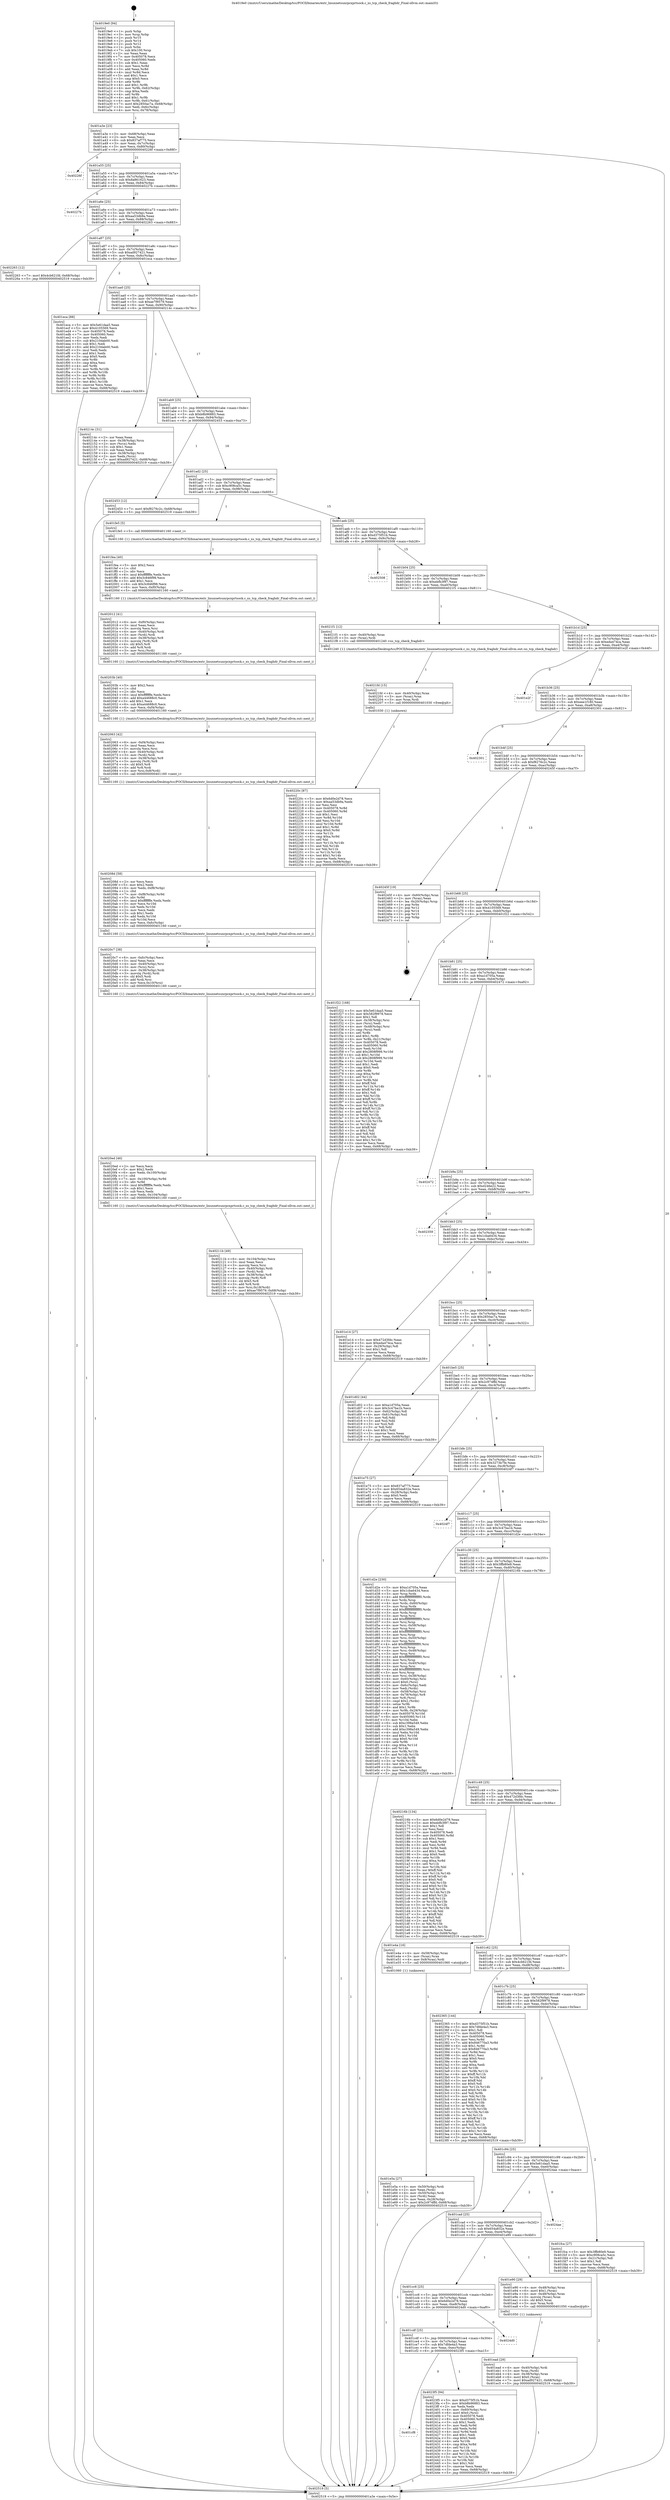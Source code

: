 digraph "0x4019e0" {
  label = "0x4019e0 (/mnt/c/Users/mathe/Desktop/tcc/POCII/binaries/extr_linuxnetsunrpcxprtsock.c_xs_tcp_check_fraghdr_Final-ollvm.out::main(0))"
  labelloc = "t"
  node[shape=record]

  Entry [label="",width=0.3,height=0.3,shape=circle,fillcolor=black,style=filled]
  "0x401a3e" [label="{
     0x401a3e [23]\l
     | [instrs]\l
     &nbsp;&nbsp;0x401a3e \<+3\>: mov -0x68(%rbp),%eax\l
     &nbsp;&nbsp;0x401a41 \<+2\>: mov %eax,%ecx\l
     &nbsp;&nbsp;0x401a43 \<+6\>: sub $0x837af775,%ecx\l
     &nbsp;&nbsp;0x401a49 \<+3\>: mov %eax,-0x7c(%rbp)\l
     &nbsp;&nbsp;0x401a4c \<+3\>: mov %ecx,-0x80(%rbp)\l
     &nbsp;&nbsp;0x401a4f \<+6\>: je 000000000040226f \<main+0x88f\>\l
  }"]
  "0x40226f" [label="{
     0x40226f\l
  }", style=dashed]
  "0x401a55" [label="{
     0x401a55 [25]\l
     | [instrs]\l
     &nbsp;&nbsp;0x401a55 \<+5\>: jmp 0000000000401a5a \<main+0x7a\>\l
     &nbsp;&nbsp;0x401a5a \<+3\>: mov -0x7c(%rbp),%eax\l
     &nbsp;&nbsp;0x401a5d \<+5\>: sub $0x8a861623,%eax\l
     &nbsp;&nbsp;0x401a62 \<+6\>: mov %eax,-0x84(%rbp)\l
     &nbsp;&nbsp;0x401a68 \<+6\>: je 000000000040227b \<main+0x89b\>\l
  }"]
  Exit [label="",width=0.3,height=0.3,shape=circle,fillcolor=black,style=filled,peripheries=2]
  "0x40227b" [label="{
     0x40227b\l
  }", style=dashed]
  "0x401a6e" [label="{
     0x401a6e [25]\l
     | [instrs]\l
     &nbsp;&nbsp;0x401a6e \<+5\>: jmp 0000000000401a73 \<main+0x93\>\l
     &nbsp;&nbsp;0x401a73 \<+3\>: mov -0x7c(%rbp),%eax\l
     &nbsp;&nbsp;0x401a76 \<+5\>: sub $0xaa53db9a,%eax\l
     &nbsp;&nbsp;0x401a7b \<+6\>: mov %eax,-0x88(%rbp)\l
     &nbsp;&nbsp;0x401a81 \<+6\>: je 0000000000402263 \<main+0x883\>\l
  }"]
  "0x401cf8" [label="{
     0x401cf8\l
  }", style=dashed]
  "0x402263" [label="{
     0x402263 [12]\l
     | [instrs]\l
     &nbsp;&nbsp;0x402263 \<+7\>: movl $0x4cb621fd,-0x68(%rbp)\l
     &nbsp;&nbsp;0x40226a \<+5\>: jmp 0000000000402519 \<main+0xb39\>\l
  }"]
  "0x401a87" [label="{
     0x401a87 [25]\l
     | [instrs]\l
     &nbsp;&nbsp;0x401a87 \<+5\>: jmp 0000000000401a8c \<main+0xac\>\l
     &nbsp;&nbsp;0x401a8c \<+3\>: mov -0x7c(%rbp),%eax\l
     &nbsp;&nbsp;0x401a8f \<+5\>: sub $0xad927421,%eax\l
     &nbsp;&nbsp;0x401a94 \<+6\>: mov %eax,-0x8c(%rbp)\l
     &nbsp;&nbsp;0x401a9a \<+6\>: je 0000000000401eca \<main+0x4ea\>\l
  }"]
  "0x4023f5" [label="{
     0x4023f5 [94]\l
     | [instrs]\l
     &nbsp;&nbsp;0x4023f5 \<+5\>: mov $0xd375f51b,%eax\l
     &nbsp;&nbsp;0x4023fa \<+5\>: mov $0xb8b96883,%ecx\l
     &nbsp;&nbsp;0x4023ff \<+2\>: xor %edx,%edx\l
     &nbsp;&nbsp;0x402401 \<+4\>: mov -0x60(%rbp),%rsi\l
     &nbsp;&nbsp;0x402405 \<+6\>: movl $0x0,(%rsi)\l
     &nbsp;&nbsp;0x40240b \<+7\>: mov 0x405078,%edi\l
     &nbsp;&nbsp;0x402412 \<+8\>: mov 0x405060,%r8d\l
     &nbsp;&nbsp;0x40241a \<+3\>: sub $0x1,%edx\l
     &nbsp;&nbsp;0x40241d \<+3\>: mov %edi,%r9d\l
     &nbsp;&nbsp;0x402420 \<+3\>: add %edx,%r9d\l
     &nbsp;&nbsp;0x402423 \<+4\>: imul %r9d,%edi\l
     &nbsp;&nbsp;0x402427 \<+3\>: and $0x1,%edi\l
     &nbsp;&nbsp;0x40242a \<+3\>: cmp $0x0,%edi\l
     &nbsp;&nbsp;0x40242d \<+4\>: sete %r10b\l
     &nbsp;&nbsp;0x402431 \<+4\>: cmp $0xa,%r8d\l
     &nbsp;&nbsp;0x402435 \<+4\>: setl %r11b\l
     &nbsp;&nbsp;0x402439 \<+3\>: mov %r10b,%bl\l
     &nbsp;&nbsp;0x40243c \<+3\>: and %r11b,%bl\l
     &nbsp;&nbsp;0x40243f \<+3\>: xor %r11b,%r10b\l
     &nbsp;&nbsp;0x402442 \<+3\>: or %r10b,%bl\l
     &nbsp;&nbsp;0x402445 \<+3\>: test $0x1,%bl\l
     &nbsp;&nbsp;0x402448 \<+3\>: cmovne %ecx,%eax\l
     &nbsp;&nbsp;0x40244b \<+3\>: mov %eax,-0x68(%rbp)\l
     &nbsp;&nbsp;0x40244e \<+5\>: jmp 0000000000402519 \<main+0xb39\>\l
  }"]
  "0x401eca" [label="{
     0x401eca [88]\l
     | [instrs]\l
     &nbsp;&nbsp;0x401eca \<+5\>: mov $0x5e61daa5,%eax\l
     &nbsp;&nbsp;0x401ecf \<+5\>: mov $0x4105569,%ecx\l
     &nbsp;&nbsp;0x401ed4 \<+7\>: mov 0x405078,%edx\l
     &nbsp;&nbsp;0x401edb \<+7\>: mov 0x405060,%esi\l
     &nbsp;&nbsp;0x401ee2 \<+2\>: mov %edx,%edi\l
     &nbsp;&nbsp;0x401ee4 \<+6\>: sub $0x210dab00,%edi\l
     &nbsp;&nbsp;0x401eea \<+3\>: sub $0x1,%edi\l
     &nbsp;&nbsp;0x401eed \<+6\>: add $0x210dab00,%edi\l
     &nbsp;&nbsp;0x401ef3 \<+3\>: imul %edi,%edx\l
     &nbsp;&nbsp;0x401ef6 \<+3\>: and $0x1,%edx\l
     &nbsp;&nbsp;0x401ef9 \<+3\>: cmp $0x0,%edx\l
     &nbsp;&nbsp;0x401efc \<+4\>: sete %r8b\l
     &nbsp;&nbsp;0x401f00 \<+3\>: cmp $0xa,%esi\l
     &nbsp;&nbsp;0x401f03 \<+4\>: setl %r9b\l
     &nbsp;&nbsp;0x401f07 \<+3\>: mov %r8b,%r10b\l
     &nbsp;&nbsp;0x401f0a \<+3\>: and %r9b,%r10b\l
     &nbsp;&nbsp;0x401f0d \<+3\>: xor %r9b,%r8b\l
     &nbsp;&nbsp;0x401f10 \<+3\>: or %r8b,%r10b\l
     &nbsp;&nbsp;0x401f13 \<+4\>: test $0x1,%r10b\l
     &nbsp;&nbsp;0x401f17 \<+3\>: cmovne %ecx,%eax\l
     &nbsp;&nbsp;0x401f1a \<+3\>: mov %eax,-0x68(%rbp)\l
     &nbsp;&nbsp;0x401f1d \<+5\>: jmp 0000000000402519 \<main+0xb39\>\l
  }"]
  "0x401aa0" [label="{
     0x401aa0 [25]\l
     | [instrs]\l
     &nbsp;&nbsp;0x401aa0 \<+5\>: jmp 0000000000401aa5 \<main+0xc5\>\l
     &nbsp;&nbsp;0x401aa5 \<+3\>: mov -0x7c(%rbp),%eax\l
     &nbsp;&nbsp;0x401aa8 \<+5\>: sub $0xae7f9579,%eax\l
     &nbsp;&nbsp;0x401aad \<+6\>: mov %eax,-0x90(%rbp)\l
     &nbsp;&nbsp;0x401ab3 \<+6\>: je 000000000040214c \<main+0x76c\>\l
  }"]
  "0x401cdf" [label="{
     0x401cdf [25]\l
     | [instrs]\l
     &nbsp;&nbsp;0x401cdf \<+5\>: jmp 0000000000401ce4 \<main+0x304\>\l
     &nbsp;&nbsp;0x401ce4 \<+3\>: mov -0x7c(%rbp),%eax\l
     &nbsp;&nbsp;0x401ce7 \<+5\>: sub $0x7dfde4a3,%eax\l
     &nbsp;&nbsp;0x401cec \<+6\>: mov %eax,-0xec(%rbp)\l
     &nbsp;&nbsp;0x401cf2 \<+6\>: je 00000000004023f5 \<main+0xa15\>\l
  }"]
  "0x40214c" [label="{
     0x40214c [31]\l
     | [instrs]\l
     &nbsp;&nbsp;0x40214c \<+2\>: xor %eax,%eax\l
     &nbsp;&nbsp;0x40214e \<+4\>: mov -0x38(%rbp),%rcx\l
     &nbsp;&nbsp;0x402152 \<+2\>: mov (%rcx),%edx\l
     &nbsp;&nbsp;0x402154 \<+3\>: sub $0x1,%eax\l
     &nbsp;&nbsp;0x402157 \<+2\>: sub %eax,%edx\l
     &nbsp;&nbsp;0x402159 \<+4\>: mov -0x38(%rbp),%rcx\l
     &nbsp;&nbsp;0x40215d \<+2\>: mov %edx,(%rcx)\l
     &nbsp;&nbsp;0x40215f \<+7\>: movl $0xad927421,-0x68(%rbp)\l
     &nbsp;&nbsp;0x402166 \<+5\>: jmp 0000000000402519 \<main+0xb39\>\l
  }"]
  "0x401ab9" [label="{
     0x401ab9 [25]\l
     | [instrs]\l
     &nbsp;&nbsp;0x401ab9 \<+5\>: jmp 0000000000401abe \<main+0xde\>\l
     &nbsp;&nbsp;0x401abe \<+3\>: mov -0x7c(%rbp),%eax\l
     &nbsp;&nbsp;0x401ac1 \<+5\>: sub $0xb8b96883,%eax\l
     &nbsp;&nbsp;0x401ac6 \<+6\>: mov %eax,-0x94(%rbp)\l
     &nbsp;&nbsp;0x401acc \<+6\>: je 0000000000402453 \<main+0xa73\>\l
  }"]
  "0x4024d0" [label="{
     0x4024d0\l
  }", style=dashed]
  "0x402453" [label="{
     0x402453 [12]\l
     | [instrs]\l
     &nbsp;&nbsp;0x402453 \<+7\>: movl $0xf8276c2c,-0x68(%rbp)\l
     &nbsp;&nbsp;0x40245a \<+5\>: jmp 0000000000402519 \<main+0xb39\>\l
  }"]
  "0x401ad2" [label="{
     0x401ad2 [25]\l
     | [instrs]\l
     &nbsp;&nbsp;0x401ad2 \<+5\>: jmp 0000000000401ad7 \<main+0xf7\>\l
     &nbsp;&nbsp;0x401ad7 \<+3\>: mov -0x7c(%rbp),%eax\l
     &nbsp;&nbsp;0x401ada \<+5\>: sub $0xc908ca5c,%eax\l
     &nbsp;&nbsp;0x401adf \<+6\>: mov %eax,-0x98(%rbp)\l
     &nbsp;&nbsp;0x401ae5 \<+6\>: je 0000000000401fe5 \<main+0x605\>\l
  }"]
  "0x40220c" [label="{
     0x40220c [87]\l
     | [instrs]\l
     &nbsp;&nbsp;0x40220c \<+5\>: mov $0x6d0e2d78,%ecx\l
     &nbsp;&nbsp;0x402211 \<+5\>: mov $0xaa53db9a,%edx\l
     &nbsp;&nbsp;0x402216 \<+2\>: xor %esi,%esi\l
     &nbsp;&nbsp;0x402218 \<+8\>: mov 0x405078,%r8d\l
     &nbsp;&nbsp;0x402220 \<+8\>: mov 0x405060,%r9d\l
     &nbsp;&nbsp;0x402228 \<+3\>: sub $0x1,%esi\l
     &nbsp;&nbsp;0x40222b \<+3\>: mov %r8d,%r10d\l
     &nbsp;&nbsp;0x40222e \<+3\>: add %esi,%r10d\l
     &nbsp;&nbsp;0x402231 \<+4\>: imul %r10d,%r8d\l
     &nbsp;&nbsp;0x402235 \<+4\>: and $0x1,%r8d\l
     &nbsp;&nbsp;0x402239 \<+4\>: cmp $0x0,%r8d\l
     &nbsp;&nbsp;0x40223d \<+4\>: sete %r11b\l
     &nbsp;&nbsp;0x402241 \<+4\>: cmp $0xa,%r9d\l
     &nbsp;&nbsp;0x402245 \<+3\>: setl %bl\l
     &nbsp;&nbsp;0x402248 \<+3\>: mov %r11b,%r14b\l
     &nbsp;&nbsp;0x40224b \<+3\>: and %bl,%r14b\l
     &nbsp;&nbsp;0x40224e \<+3\>: xor %bl,%r11b\l
     &nbsp;&nbsp;0x402251 \<+3\>: or %r11b,%r14b\l
     &nbsp;&nbsp;0x402254 \<+4\>: test $0x1,%r14b\l
     &nbsp;&nbsp;0x402258 \<+3\>: cmovne %edx,%ecx\l
     &nbsp;&nbsp;0x40225b \<+3\>: mov %ecx,-0x68(%rbp)\l
     &nbsp;&nbsp;0x40225e \<+5\>: jmp 0000000000402519 \<main+0xb39\>\l
  }"]
  "0x401fe5" [label="{
     0x401fe5 [5]\l
     | [instrs]\l
     &nbsp;&nbsp;0x401fe5 \<+5\>: call 0000000000401160 \<next_i\>\l
     | [calls]\l
     &nbsp;&nbsp;0x401160 \{1\} (/mnt/c/Users/mathe/Desktop/tcc/POCII/binaries/extr_linuxnetsunrpcxprtsock.c_xs_tcp_check_fraghdr_Final-ollvm.out::next_i)\l
  }"]
  "0x401aeb" [label="{
     0x401aeb [25]\l
     | [instrs]\l
     &nbsp;&nbsp;0x401aeb \<+5\>: jmp 0000000000401af0 \<main+0x110\>\l
     &nbsp;&nbsp;0x401af0 \<+3\>: mov -0x7c(%rbp),%eax\l
     &nbsp;&nbsp;0x401af3 \<+5\>: sub $0xd375f51b,%eax\l
     &nbsp;&nbsp;0x401af8 \<+6\>: mov %eax,-0x9c(%rbp)\l
     &nbsp;&nbsp;0x401afe \<+6\>: je 0000000000402508 \<main+0xb28\>\l
  }"]
  "0x4021fd" [label="{
     0x4021fd [15]\l
     | [instrs]\l
     &nbsp;&nbsp;0x4021fd \<+4\>: mov -0x40(%rbp),%rax\l
     &nbsp;&nbsp;0x402201 \<+3\>: mov (%rax),%rax\l
     &nbsp;&nbsp;0x402204 \<+3\>: mov %rax,%rdi\l
     &nbsp;&nbsp;0x402207 \<+5\>: call 0000000000401030 \<free@plt\>\l
     | [calls]\l
     &nbsp;&nbsp;0x401030 \{1\} (unknown)\l
  }"]
  "0x402508" [label="{
     0x402508\l
  }", style=dashed]
  "0x401b04" [label="{
     0x401b04 [25]\l
     | [instrs]\l
     &nbsp;&nbsp;0x401b04 \<+5\>: jmp 0000000000401b09 \<main+0x129\>\l
     &nbsp;&nbsp;0x401b09 \<+3\>: mov -0x7c(%rbp),%eax\l
     &nbsp;&nbsp;0x401b0c \<+5\>: sub $0xebfb3f97,%eax\l
     &nbsp;&nbsp;0x401b11 \<+6\>: mov %eax,-0xa0(%rbp)\l
     &nbsp;&nbsp;0x401b17 \<+6\>: je 00000000004021f1 \<main+0x811\>\l
  }"]
  "0x40211b" [label="{
     0x40211b [49]\l
     | [instrs]\l
     &nbsp;&nbsp;0x40211b \<+6\>: mov -0x104(%rbp),%ecx\l
     &nbsp;&nbsp;0x402121 \<+3\>: imul %eax,%ecx\l
     &nbsp;&nbsp;0x402124 \<+3\>: movslq %ecx,%rsi\l
     &nbsp;&nbsp;0x402127 \<+4\>: mov -0x40(%rbp),%rdi\l
     &nbsp;&nbsp;0x40212b \<+3\>: mov (%rdi),%rdi\l
     &nbsp;&nbsp;0x40212e \<+4\>: mov -0x38(%rbp),%r8\l
     &nbsp;&nbsp;0x402132 \<+3\>: movslq (%r8),%r8\l
     &nbsp;&nbsp;0x402135 \<+4\>: shl $0x5,%r8\l
     &nbsp;&nbsp;0x402139 \<+3\>: add %r8,%rdi\l
     &nbsp;&nbsp;0x40213c \<+4\>: mov %rsi,0x18(%rdi)\l
     &nbsp;&nbsp;0x402140 \<+7\>: movl $0xae7f9579,-0x68(%rbp)\l
     &nbsp;&nbsp;0x402147 \<+5\>: jmp 0000000000402519 \<main+0xb39\>\l
  }"]
  "0x4021f1" [label="{
     0x4021f1 [12]\l
     | [instrs]\l
     &nbsp;&nbsp;0x4021f1 \<+4\>: mov -0x40(%rbp),%rax\l
     &nbsp;&nbsp;0x4021f5 \<+3\>: mov (%rax),%rdi\l
     &nbsp;&nbsp;0x4021f8 \<+5\>: call 0000000000401240 \<xs_tcp_check_fraghdr\>\l
     | [calls]\l
     &nbsp;&nbsp;0x401240 \{1\} (/mnt/c/Users/mathe/Desktop/tcc/POCII/binaries/extr_linuxnetsunrpcxprtsock.c_xs_tcp_check_fraghdr_Final-ollvm.out::xs_tcp_check_fraghdr)\l
  }"]
  "0x401b1d" [label="{
     0x401b1d [25]\l
     | [instrs]\l
     &nbsp;&nbsp;0x401b1d \<+5\>: jmp 0000000000401b22 \<main+0x142\>\l
     &nbsp;&nbsp;0x401b22 \<+3\>: mov -0x7c(%rbp),%eax\l
     &nbsp;&nbsp;0x401b25 \<+5\>: sub $0xeda474ca,%eax\l
     &nbsp;&nbsp;0x401b2a \<+6\>: mov %eax,-0xa4(%rbp)\l
     &nbsp;&nbsp;0x401b30 \<+6\>: je 0000000000401e2f \<main+0x44f\>\l
  }"]
  "0x4020ed" [label="{
     0x4020ed [46]\l
     | [instrs]\l
     &nbsp;&nbsp;0x4020ed \<+2\>: xor %ecx,%ecx\l
     &nbsp;&nbsp;0x4020ef \<+5\>: mov $0x2,%edx\l
     &nbsp;&nbsp;0x4020f4 \<+6\>: mov %edx,-0x100(%rbp)\l
     &nbsp;&nbsp;0x4020fa \<+1\>: cltd\l
     &nbsp;&nbsp;0x4020fb \<+7\>: mov -0x100(%rbp),%r9d\l
     &nbsp;&nbsp;0x402102 \<+3\>: idiv %r9d\l
     &nbsp;&nbsp;0x402105 \<+6\>: imul $0xfffffffe,%edx,%edx\l
     &nbsp;&nbsp;0x40210b \<+3\>: sub $0x1,%ecx\l
     &nbsp;&nbsp;0x40210e \<+2\>: sub %ecx,%edx\l
     &nbsp;&nbsp;0x402110 \<+6\>: mov %edx,-0x104(%rbp)\l
     &nbsp;&nbsp;0x402116 \<+5\>: call 0000000000401160 \<next_i\>\l
     | [calls]\l
     &nbsp;&nbsp;0x401160 \{1\} (/mnt/c/Users/mathe/Desktop/tcc/POCII/binaries/extr_linuxnetsunrpcxprtsock.c_xs_tcp_check_fraghdr_Final-ollvm.out::next_i)\l
  }"]
  "0x401e2f" [label="{
     0x401e2f\l
  }", style=dashed]
  "0x401b36" [label="{
     0x401b36 [25]\l
     | [instrs]\l
     &nbsp;&nbsp;0x401b36 \<+5\>: jmp 0000000000401b3b \<main+0x15b\>\l
     &nbsp;&nbsp;0x401b3b \<+3\>: mov -0x7c(%rbp),%eax\l
     &nbsp;&nbsp;0x401b3e \<+5\>: sub $0xeee1f180,%eax\l
     &nbsp;&nbsp;0x401b43 \<+6\>: mov %eax,-0xa8(%rbp)\l
     &nbsp;&nbsp;0x401b49 \<+6\>: je 0000000000402301 \<main+0x921\>\l
  }"]
  "0x4020c7" [label="{
     0x4020c7 [38]\l
     | [instrs]\l
     &nbsp;&nbsp;0x4020c7 \<+6\>: mov -0xfc(%rbp),%ecx\l
     &nbsp;&nbsp;0x4020cd \<+3\>: imul %eax,%ecx\l
     &nbsp;&nbsp;0x4020d0 \<+4\>: mov -0x40(%rbp),%rsi\l
     &nbsp;&nbsp;0x4020d4 \<+3\>: mov (%rsi),%rsi\l
     &nbsp;&nbsp;0x4020d7 \<+4\>: mov -0x38(%rbp),%rdi\l
     &nbsp;&nbsp;0x4020db \<+3\>: movslq (%rdi),%rdi\l
     &nbsp;&nbsp;0x4020de \<+4\>: shl $0x5,%rdi\l
     &nbsp;&nbsp;0x4020e2 \<+3\>: add %rdi,%rsi\l
     &nbsp;&nbsp;0x4020e5 \<+3\>: mov %ecx,0x10(%rsi)\l
     &nbsp;&nbsp;0x4020e8 \<+5\>: call 0000000000401160 \<next_i\>\l
     | [calls]\l
     &nbsp;&nbsp;0x401160 \{1\} (/mnt/c/Users/mathe/Desktop/tcc/POCII/binaries/extr_linuxnetsunrpcxprtsock.c_xs_tcp_check_fraghdr_Final-ollvm.out::next_i)\l
  }"]
  "0x402301" [label="{
     0x402301\l
  }", style=dashed]
  "0x401b4f" [label="{
     0x401b4f [25]\l
     | [instrs]\l
     &nbsp;&nbsp;0x401b4f \<+5\>: jmp 0000000000401b54 \<main+0x174\>\l
     &nbsp;&nbsp;0x401b54 \<+3\>: mov -0x7c(%rbp),%eax\l
     &nbsp;&nbsp;0x401b57 \<+5\>: sub $0xf8276c2c,%eax\l
     &nbsp;&nbsp;0x401b5c \<+6\>: mov %eax,-0xac(%rbp)\l
     &nbsp;&nbsp;0x401b62 \<+6\>: je 000000000040245f \<main+0xa7f\>\l
  }"]
  "0x40208d" [label="{
     0x40208d [58]\l
     | [instrs]\l
     &nbsp;&nbsp;0x40208d \<+2\>: xor %ecx,%ecx\l
     &nbsp;&nbsp;0x40208f \<+5\>: mov $0x2,%edx\l
     &nbsp;&nbsp;0x402094 \<+6\>: mov %edx,-0xf8(%rbp)\l
     &nbsp;&nbsp;0x40209a \<+1\>: cltd\l
     &nbsp;&nbsp;0x40209b \<+7\>: mov -0xf8(%rbp),%r9d\l
     &nbsp;&nbsp;0x4020a2 \<+3\>: idiv %r9d\l
     &nbsp;&nbsp;0x4020a5 \<+6\>: imul $0xfffffffe,%edx,%edx\l
     &nbsp;&nbsp;0x4020ab \<+3\>: mov %ecx,%r10d\l
     &nbsp;&nbsp;0x4020ae \<+3\>: sub %edx,%r10d\l
     &nbsp;&nbsp;0x4020b1 \<+2\>: mov %ecx,%edx\l
     &nbsp;&nbsp;0x4020b3 \<+3\>: sub $0x1,%edx\l
     &nbsp;&nbsp;0x4020b6 \<+3\>: add %edx,%r10d\l
     &nbsp;&nbsp;0x4020b9 \<+3\>: sub %r10d,%ecx\l
     &nbsp;&nbsp;0x4020bc \<+6\>: mov %ecx,-0xfc(%rbp)\l
     &nbsp;&nbsp;0x4020c2 \<+5\>: call 0000000000401160 \<next_i\>\l
     | [calls]\l
     &nbsp;&nbsp;0x401160 \{1\} (/mnt/c/Users/mathe/Desktop/tcc/POCII/binaries/extr_linuxnetsunrpcxprtsock.c_xs_tcp_check_fraghdr_Final-ollvm.out::next_i)\l
  }"]
  "0x40245f" [label="{
     0x40245f [19]\l
     | [instrs]\l
     &nbsp;&nbsp;0x40245f \<+4\>: mov -0x60(%rbp),%rax\l
     &nbsp;&nbsp;0x402463 \<+2\>: mov (%rax),%eax\l
     &nbsp;&nbsp;0x402465 \<+4\>: lea -0x20(%rbp),%rsp\l
     &nbsp;&nbsp;0x402469 \<+1\>: pop %rbx\l
     &nbsp;&nbsp;0x40246a \<+2\>: pop %r12\l
     &nbsp;&nbsp;0x40246c \<+2\>: pop %r14\l
     &nbsp;&nbsp;0x40246e \<+2\>: pop %r15\l
     &nbsp;&nbsp;0x402470 \<+1\>: pop %rbp\l
     &nbsp;&nbsp;0x402471 \<+1\>: ret\l
  }"]
  "0x401b68" [label="{
     0x401b68 [25]\l
     | [instrs]\l
     &nbsp;&nbsp;0x401b68 \<+5\>: jmp 0000000000401b6d \<main+0x18d\>\l
     &nbsp;&nbsp;0x401b6d \<+3\>: mov -0x7c(%rbp),%eax\l
     &nbsp;&nbsp;0x401b70 \<+5\>: sub $0x4105569,%eax\l
     &nbsp;&nbsp;0x401b75 \<+6\>: mov %eax,-0xb0(%rbp)\l
     &nbsp;&nbsp;0x401b7b \<+6\>: je 0000000000401f22 \<main+0x542\>\l
  }"]
  "0x402063" [label="{
     0x402063 [42]\l
     | [instrs]\l
     &nbsp;&nbsp;0x402063 \<+6\>: mov -0xf4(%rbp),%ecx\l
     &nbsp;&nbsp;0x402069 \<+3\>: imul %eax,%ecx\l
     &nbsp;&nbsp;0x40206c \<+3\>: movslq %ecx,%rsi\l
     &nbsp;&nbsp;0x40206f \<+4\>: mov -0x40(%rbp),%rdi\l
     &nbsp;&nbsp;0x402073 \<+3\>: mov (%rdi),%rdi\l
     &nbsp;&nbsp;0x402076 \<+4\>: mov -0x38(%rbp),%r8\l
     &nbsp;&nbsp;0x40207a \<+3\>: movslq (%r8),%r8\l
     &nbsp;&nbsp;0x40207d \<+4\>: shl $0x5,%r8\l
     &nbsp;&nbsp;0x402081 \<+3\>: add %r8,%rdi\l
     &nbsp;&nbsp;0x402084 \<+4\>: mov %rsi,0x8(%rdi)\l
     &nbsp;&nbsp;0x402088 \<+5\>: call 0000000000401160 \<next_i\>\l
     | [calls]\l
     &nbsp;&nbsp;0x401160 \{1\} (/mnt/c/Users/mathe/Desktop/tcc/POCII/binaries/extr_linuxnetsunrpcxprtsock.c_xs_tcp_check_fraghdr_Final-ollvm.out::next_i)\l
  }"]
  "0x401f22" [label="{
     0x401f22 [168]\l
     | [instrs]\l
     &nbsp;&nbsp;0x401f22 \<+5\>: mov $0x5e61daa5,%eax\l
     &nbsp;&nbsp;0x401f27 \<+5\>: mov $0x582f9978,%ecx\l
     &nbsp;&nbsp;0x401f2c \<+2\>: mov $0x1,%dl\l
     &nbsp;&nbsp;0x401f2e \<+4\>: mov -0x38(%rbp),%rsi\l
     &nbsp;&nbsp;0x401f32 \<+2\>: mov (%rsi),%edi\l
     &nbsp;&nbsp;0x401f34 \<+4\>: mov -0x48(%rbp),%rsi\l
     &nbsp;&nbsp;0x401f38 \<+2\>: cmp (%rsi),%edi\l
     &nbsp;&nbsp;0x401f3a \<+4\>: setl %r8b\l
     &nbsp;&nbsp;0x401f3e \<+4\>: and $0x1,%r8b\l
     &nbsp;&nbsp;0x401f42 \<+4\>: mov %r8b,-0x21(%rbp)\l
     &nbsp;&nbsp;0x401f46 \<+7\>: mov 0x405078,%edi\l
     &nbsp;&nbsp;0x401f4d \<+8\>: mov 0x405060,%r9d\l
     &nbsp;&nbsp;0x401f55 \<+3\>: mov %edi,%r10d\l
     &nbsp;&nbsp;0x401f58 \<+7\>: add $0x2808f999,%r10d\l
     &nbsp;&nbsp;0x401f5f \<+4\>: sub $0x1,%r10d\l
     &nbsp;&nbsp;0x401f63 \<+7\>: sub $0x2808f999,%r10d\l
     &nbsp;&nbsp;0x401f6a \<+4\>: imul %r10d,%edi\l
     &nbsp;&nbsp;0x401f6e \<+3\>: and $0x1,%edi\l
     &nbsp;&nbsp;0x401f71 \<+3\>: cmp $0x0,%edi\l
     &nbsp;&nbsp;0x401f74 \<+4\>: sete %r8b\l
     &nbsp;&nbsp;0x401f78 \<+4\>: cmp $0xa,%r9d\l
     &nbsp;&nbsp;0x401f7c \<+4\>: setl %r11b\l
     &nbsp;&nbsp;0x401f80 \<+3\>: mov %r8b,%bl\l
     &nbsp;&nbsp;0x401f83 \<+3\>: xor $0xff,%bl\l
     &nbsp;&nbsp;0x401f86 \<+3\>: mov %r11b,%r14b\l
     &nbsp;&nbsp;0x401f89 \<+4\>: xor $0xff,%r14b\l
     &nbsp;&nbsp;0x401f8d \<+3\>: xor $0x1,%dl\l
     &nbsp;&nbsp;0x401f90 \<+3\>: mov %bl,%r15b\l
     &nbsp;&nbsp;0x401f93 \<+4\>: and $0xff,%r15b\l
     &nbsp;&nbsp;0x401f97 \<+3\>: and %dl,%r8b\l
     &nbsp;&nbsp;0x401f9a \<+3\>: mov %r14b,%r12b\l
     &nbsp;&nbsp;0x401f9d \<+4\>: and $0xff,%r12b\l
     &nbsp;&nbsp;0x401fa1 \<+3\>: and %dl,%r11b\l
     &nbsp;&nbsp;0x401fa4 \<+3\>: or %r8b,%r15b\l
     &nbsp;&nbsp;0x401fa7 \<+3\>: or %r11b,%r12b\l
     &nbsp;&nbsp;0x401faa \<+3\>: xor %r12b,%r15b\l
     &nbsp;&nbsp;0x401fad \<+3\>: or %r14b,%bl\l
     &nbsp;&nbsp;0x401fb0 \<+3\>: xor $0xff,%bl\l
     &nbsp;&nbsp;0x401fb3 \<+3\>: or $0x1,%dl\l
     &nbsp;&nbsp;0x401fb6 \<+2\>: and %dl,%bl\l
     &nbsp;&nbsp;0x401fb8 \<+3\>: or %bl,%r15b\l
     &nbsp;&nbsp;0x401fbb \<+4\>: test $0x1,%r15b\l
     &nbsp;&nbsp;0x401fbf \<+3\>: cmovne %ecx,%eax\l
     &nbsp;&nbsp;0x401fc2 \<+3\>: mov %eax,-0x68(%rbp)\l
     &nbsp;&nbsp;0x401fc5 \<+5\>: jmp 0000000000402519 \<main+0xb39\>\l
  }"]
  "0x401b81" [label="{
     0x401b81 [25]\l
     | [instrs]\l
     &nbsp;&nbsp;0x401b81 \<+5\>: jmp 0000000000401b86 \<main+0x1a6\>\l
     &nbsp;&nbsp;0x401b86 \<+3\>: mov -0x7c(%rbp),%eax\l
     &nbsp;&nbsp;0x401b89 \<+5\>: sub $0xa1d705a,%eax\l
     &nbsp;&nbsp;0x401b8e \<+6\>: mov %eax,-0xb4(%rbp)\l
     &nbsp;&nbsp;0x401b94 \<+6\>: je 0000000000402472 \<main+0xa92\>\l
  }"]
  "0x40203b" [label="{
     0x40203b [40]\l
     | [instrs]\l
     &nbsp;&nbsp;0x40203b \<+5\>: mov $0x2,%ecx\l
     &nbsp;&nbsp;0x402040 \<+1\>: cltd\l
     &nbsp;&nbsp;0x402041 \<+2\>: idiv %ecx\l
     &nbsp;&nbsp;0x402043 \<+6\>: imul $0xfffffffe,%edx,%ecx\l
     &nbsp;&nbsp;0x402049 \<+6\>: add $0xa44688c0,%ecx\l
     &nbsp;&nbsp;0x40204f \<+3\>: add $0x1,%ecx\l
     &nbsp;&nbsp;0x402052 \<+6\>: sub $0xa44688c0,%ecx\l
     &nbsp;&nbsp;0x402058 \<+6\>: mov %ecx,-0xf4(%rbp)\l
     &nbsp;&nbsp;0x40205e \<+5\>: call 0000000000401160 \<next_i\>\l
     | [calls]\l
     &nbsp;&nbsp;0x401160 \{1\} (/mnt/c/Users/mathe/Desktop/tcc/POCII/binaries/extr_linuxnetsunrpcxprtsock.c_xs_tcp_check_fraghdr_Final-ollvm.out::next_i)\l
  }"]
  "0x402472" [label="{
     0x402472\l
  }", style=dashed]
  "0x401b9a" [label="{
     0x401b9a [25]\l
     | [instrs]\l
     &nbsp;&nbsp;0x401b9a \<+5\>: jmp 0000000000401b9f \<main+0x1bf\>\l
     &nbsp;&nbsp;0x401b9f \<+3\>: mov -0x7c(%rbp),%eax\l
     &nbsp;&nbsp;0x401ba2 \<+5\>: sub $0xd246e22,%eax\l
     &nbsp;&nbsp;0x401ba7 \<+6\>: mov %eax,-0xb8(%rbp)\l
     &nbsp;&nbsp;0x401bad \<+6\>: je 0000000000402359 \<main+0x979\>\l
  }"]
  "0x402012" [label="{
     0x402012 [41]\l
     | [instrs]\l
     &nbsp;&nbsp;0x402012 \<+6\>: mov -0xf0(%rbp),%ecx\l
     &nbsp;&nbsp;0x402018 \<+3\>: imul %eax,%ecx\l
     &nbsp;&nbsp;0x40201b \<+3\>: movslq %ecx,%rsi\l
     &nbsp;&nbsp;0x40201e \<+4\>: mov -0x40(%rbp),%rdi\l
     &nbsp;&nbsp;0x402022 \<+3\>: mov (%rdi),%rdi\l
     &nbsp;&nbsp;0x402025 \<+4\>: mov -0x38(%rbp),%r8\l
     &nbsp;&nbsp;0x402029 \<+3\>: movslq (%r8),%r8\l
     &nbsp;&nbsp;0x40202c \<+4\>: shl $0x5,%r8\l
     &nbsp;&nbsp;0x402030 \<+3\>: add %r8,%rdi\l
     &nbsp;&nbsp;0x402033 \<+3\>: mov %rsi,(%rdi)\l
     &nbsp;&nbsp;0x402036 \<+5\>: call 0000000000401160 \<next_i\>\l
     | [calls]\l
     &nbsp;&nbsp;0x401160 \{1\} (/mnt/c/Users/mathe/Desktop/tcc/POCII/binaries/extr_linuxnetsunrpcxprtsock.c_xs_tcp_check_fraghdr_Final-ollvm.out::next_i)\l
  }"]
  "0x402359" [label="{
     0x402359\l
  }", style=dashed]
  "0x401bb3" [label="{
     0x401bb3 [25]\l
     | [instrs]\l
     &nbsp;&nbsp;0x401bb3 \<+5\>: jmp 0000000000401bb8 \<main+0x1d8\>\l
     &nbsp;&nbsp;0x401bb8 \<+3\>: mov -0x7c(%rbp),%eax\l
     &nbsp;&nbsp;0x401bbb \<+5\>: sub $0x1cba6434,%eax\l
     &nbsp;&nbsp;0x401bc0 \<+6\>: mov %eax,-0xbc(%rbp)\l
     &nbsp;&nbsp;0x401bc6 \<+6\>: je 0000000000401e14 \<main+0x434\>\l
  }"]
  "0x401fea" [label="{
     0x401fea [40]\l
     | [instrs]\l
     &nbsp;&nbsp;0x401fea \<+5\>: mov $0x2,%ecx\l
     &nbsp;&nbsp;0x401fef \<+1\>: cltd\l
     &nbsp;&nbsp;0x401ff0 \<+2\>: idiv %ecx\l
     &nbsp;&nbsp;0x401ff2 \<+6\>: imul $0xfffffffe,%edx,%ecx\l
     &nbsp;&nbsp;0x401ff8 \<+6\>: add $0x3c846f98,%ecx\l
     &nbsp;&nbsp;0x401ffe \<+3\>: add $0x1,%ecx\l
     &nbsp;&nbsp;0x402001 \<+6\>: sub $0x3c846f98,%ecx\l
     &nbsp;&nbsp;0x402007 \<+6\>: mov %ecx,-0xf0(%rbp)\l
     &nbsp;&nbsp;0x40200d \<+5\>: call 0000000000401160 \<next_i\>\l
     | [calls]\l
     &nbsp;&nbsp;0x401160 \{1\} (/mnt/c/Users/mathe/Desktop/tcc/POCII/binaries/extr_linuxnetsunrpcxprtsock.c_xs_tcp_check_fraghdr_Final-ollvm.out::next_i)\l
  }"]
  "0x401e14" [label="{
     0x401e14 [27]\l
     | [instrs]\l
     &nbsp;&nbsp;0x401e14 \<+5\>: mov $0x472d3fdc,%eax\l
     &nbsp;&nbsp;0x401e19 \<+5\>: mov $0xeda474ca,%ecx\l
     &nbsp;&nbsp;0x401e1e \<+3\>: mov -0x29(%rbp),%dl\l
     &nbsp;&nbsp;0x401e21 \<+3\>: test $0x1,%dl\l
     &nbsp;&nbsp;0x401e24 \<+3\>: cmovne %ecx,%eax\l
     &nbsp;&nbsp;0x401e27 \<+3\>: mov %eax,-0x68(%rbp)\l
     &nbsp;&nbsp;0x401e2a \<+5\>: jmp 0000000000402519 \<main+0xb39\>\l
  }"]
  "0x401bcc" [label="{
     0x401bcc [25]\l
     | [instrs]\l
     &nbsp;&nbsp;0x401bcc \<+5\>: jmp 0000000000401bd1 \<main+0x1f1\>\l
     &nbsp;&nbsp;0x401bd1 \<+3\>: mov -0x7c(%rbp),%eax\l
     &nbsp;&nbsp;0x401bd4 \<+5\>: sub $0x2850ac7a,%eax\l
     &nbsp;&nbsp;0x401bd9 \<+6\>: mov %eax,-0xc0(%rbp)\l
     &nbsp;&nbsp;0x401bdf \<+6\>: je 0000000000401d02 \<main+0x322\>\l
  }"]
  "0x401ead" [label="{
     0x401ead [29]\l
     | [instrs]\l
     &nbsp;&nbsp;0x401ead \<+4\>: mov -0x40(%rbp),%rdi\l
     &nbsp;&nbsp;0x401eb1 \<+3\>: mov %rax,(%rdi)\l
     &nbsp;&nbsp;0x401eb4 \<+4\>: mov -0x38(%rbp),%rax\l
     &nbsp;&nbsp;0x401eb8 \<+6\>: movl $0x0,(%rax)\l
     &nbsp;&nbsp;0x401ebe \<+7\>: movl $0xad927421,-0x68(%rbp)\l
     &nbsp;&nbsp;0x401ec5 \<+5\>: jmp 0000000000402519 \<main+0xb39\>\l
  }"]
  "0x401d02" [label="{
     0x401d02 [44]\l
     | [instrs]\l
     &nbsp;&nbsp;0x401d02 \<+5\>: mov $0xa1d705a,%eax\l
     &nbsp;&nbsp;0x401d07 \<+5\>: mov $0x3c47ba1b,%ecx\l
     &nbsp;&nbsp;0x401d0c \<+3\>: mov -0x62(%rbp),%dl\l
     &nbsp;&nbsp;0x401d0f \<+4\>: mov -0x61(%rbp),%sil\l
     &nbsp;&nbsp;0x401d13 \<+3\>: mov %dl,%dil\l
     &nbsp;&nbsp;0x401d16 \<+3\>: and %sil,%dil\l
     &nbsp;&nbsp;0x401d19 \<+3\>: xor %sil,%dl\l
     &nbsp;&nbsp;0x401d1c \<+3\>: or %dl,%dil\l
     &nbsp;&nbsp;0x401d1f \<+4\>: test $0x1,%dil\l
     &nbsp;&nbsp;0x401d23 \<+3\>: cmovne %ecx,%eax\l
     &nbsp;&nbsp;0x401d26 \<+3\>: mov %eax,-0x68(%rbp)\l
     &nbsp;&nbsp;0x401d29 \<+5\>: jmp 0000000000402519 \<main+0xb39\>\l
  }"]
  "0x401be5" [label="{
     0x401be5 [25]\l
     | [instrs]\l
     &nbsp;&nbsp;0x401be5 \<+5\>: jmp 0000000000401bea \<main+0x20a\>\l
     &nbsp;&nbsp;0x401bea \<+3\>: mov -0x7c(%rbp),%eax\l
     &nbsp;&nbsp;0x401bed \<+5\>: sub $0x2c974ffd,%eax\l
     &nbsp;&nbsp;0x401bf2 \<+6\>: mov %eax,-0xc4(%rbp)\l
     &nbsp;&nbsp;0x401bf8 \<+6\>: je 0000000000401e75 \<main+0x495\>\l
  }"]
  "0x402519" [label="{
     0x402519 [5]\l
     | [instrs]\l
     &nbsp;&nbsp;0x402519 \<+5\>: jmp 0000000000401a3e \<main+0x5e\>\l
  }"]
  "0x4019e0" [label="{
     0x4019e0 [94]\l
     | [instrs]\l
     &nbsp;&nbsp;0x4019e0 \<+1\>: push %rbp\l
     &nbsp;&nbsp;0x4019e1 \<+3\>: mov %rsp,%rbp\l
     &nbsp;&nbsp;0x4019e4 \<+2\>: push %r15\l
     &nbsp;&nbsp;0x4019e6 \<+2\>: push %r14\l
     &nbsp;&nbsp;0x4019e8 \<+2\>: push %r12\l
     &nbsp;&nbsp;0x4019ea \<+1\>: push %rbx\l
     &nbsp;&nbsp;0x4019eb \<+7\>: sub $0x100,%rsp\l
     &nbsp;&nbsp;0x4019f2 \<+2\>: xor %eax,%eax\l
     &nbsp;&nbsp;0x4019f4 \<+7\>: mov 0x405078,%ecx\l
     &nbsp;&nbsp;0x4019fb \<+7\>: mov 0x405060,%edx\l
     &nbsp;&nbsp;0x401a02 \<+3\>: sub $0x1,%eax\l
     &nbsp;&nbsp;0x401a05 \<+3\>: mov %ecx,%r8d\l
     &nbsp;&nbsp;0x401a08 \<+3\>: add %eax,%r8d\l
     &nbsp;&nbsp;0x401a0b \<+4\>: imul %r8d,%ecx\l
     &nbsp;&nbsp;0x401a0f \<+3\>: and $0x1,%ecx\l
     &nbsp;&nbsp;0x401a12 \<+3\>: cmp $0x0,%ecx\l
     &nbsp;&nbsp;0x401a15 \<+4\>: sete %r9b\l
     &nbsp;&nbsp;0x401a19 \<+4\>: and $0x1,%r9b\l
     &nbsp;&nbsp;0x401a1d \<+4\>: mov %r9b,-0x62(%rbp)\l
     &nbsp;&nbsp;0x401a21 \<+3\>: cmp $0xa,%edx\l
     &nbsp;&nbsp;0x401a24 \<+4\>: setl %r9b\l
     &nbsp;&nbsp;0x401a28 \<+4\>: and $0x1,%r9b\l
     &nbsp;&nbsp;0x401a2c \<+4\>: mov %r9b,-0x61(%rbp)\l
     &nbsp;&nbsp;0x401a30 \<+7\>: movl $0x2850ac7a,-0x68(%rbp)\l
     &nbsp;&nbsp;0x401a37 \<+3\>: mov %edi,-0x6c(%rbp)\l
     &nbsp;&nbsp;0x401a3a \<+4\>: mov %rsi,-0x78(%rbp)\l
  }"]
  "0x401cc6" [label="{
     0x401cc6 [25]\l
     | [instrs]\l
     &nbsp;&nbsp;0x401cc6 \<+5\>: jmp 0000000000401ccb \<main+0x2eb\>\l
     &nbsp;&nbsp;0x401ccb \<+3\>: mov -0x7c(%rbp),%eax\l
     &nbsp;&nbsp;0x401cce \<+5\>: sub $0x6d0e2d78,%eax\l
     &nbsp;&nbsp;0x401cd3 \<+6\>: mov %eax,-0xe8(%rbp)\l
     &nbsp;&nbsp;0x401cd9 \<+6\>: je 00000000004024d0 \<main+0xaf0\>\l
  }"]
  "0x401e75" [label="{
     0x401e75 [27]\l
     | [instrs]\l
     &nbsp;&nbsp;0x401e75 \<+5\>: mov $0x837af775,%eax\l
     &nbsp;&nbsp;0x401e7a \<+5\>: mov $0x654a832e,%ecx\l
     &nbsp;&nbsp;0x401e7f \<+3\>: mov -0x28(%rbp),%edx\l
     &nbsp;&nbsp;0x401e82 \<+3\>: cmp $0x0,%edx\l
     &nbsp;&nbsp;0x401e85 \<+3\>: cmove %ecx,%eax\l
     &nbsp;&nbsp;0x401e88 \<+3\>: mov %eax,-0x68(%rbp)\l
     &nbsp;&nbsp;0x401e8b \<+5\>: jmp 0000000000402519 \<main+0xb39\>\l
  }"]
  "0x401bfe" [label="{
     0x401bfe [25]\l
     | [instrs]\l
     &nbsp;&nbsp;0x401bfe \<+5\>: jmp 0000000000401c03 \<main+0x223\>\l
     &nbsp;&nbsp;0x401c03 \<+3\>: mov -0x7c(%rbp),%eax\l
     &nbsp;&nbsp;0x401c06 \<+5\>: sub $0x3273b7fe,%eax\l
     &nbsp;&nbsp;0x401c0b \<+6\>: mov %eax,-0xc8(%rbp)\l
     &nbsp;&nbsp;0x401c11 \<+6\>: je 00000000004024f7 \<main+0xb17\>\l
  }"]
  "0x401e90" [label="{
     0x401e90 [29]\l
     | [instrs]\l
     &nbsp;&nbsp;0x401e90 \<+4\>: mov -0x48(%rbp),%rax\l
     &nbsp;&nbsp;0x401e94 \<+6\>: movl $0x1,(%rax)\l
     &nbsp;&nbsp;0x401e9a \<+4\>: mov -0x48(%rbp),%rax\l
     &nbsp;&nbsp;0x401e9e \<+3\>: movslq (%rax),%rax\l
     &nbsp;&nbsp;0x401ea1 \<+4\>: shl $0x5,%rax\l
     &nbsp;&nbsp;0x401ea5 \<+3\>: mov %rax,%rdi\l
     &nbsp;&nbsp;0x401ea8 \<+5\>: call 0000000000401050 \<malloc@plt\>\l
     | [calls]\l
     &nbsp;&nbsp;0x401050 \{1\} (unknown)\l
  }"]
  "0x4024f7" [label="{
     0x4024f7\l
  }", style=dashed]
  "0x401c17" [label="{
     0x401c17 [25]\l
     | [instrs]\l
     &nbsp;&nbsp;0x401c17 \<+5\>: jmp 0000000000401c1c \<main+0x23c\>\l
     &nbsp;&nbsp;0x401c1c \<+3\>: mov -0x7c(%rbp),%eax\l
     &nbsp;&nbsp;0x401c1f \<+5\>: sub $0x3c47ba1b,%eax\l
     &nbsp;&nbsp;0x401c24 \<+6\>: mov %eax,-0xcc(%rbp)\l
     &nbsp;&nbsp;0x401c2a \<+6\>: je 0000000000401d2e \<main+0x34e\>\l
  }"]
  "0x401cad" [label="{
     0x401cad [25]\l
     | [instrs]\l
     &nbsp;&nbsp;0x401cad \<+5\>: jmp 0000000000401cb2 \<main+0x2d2\>\l
     &nbsp;&nbsp;0x401cb2 \<+3\>: mov -0x7c(%rbp),%eax\l
     &nbsp;&nbsp;0x401cb5 \<+5\>: sub $0x654a832e,%eax\l
     &nbsp;&nbsp;0x401cba \<+6\>: mov %eax,-0xe4(%rbp)\l
     &nbsp;&nbsp;0x401cc0 \<+6\>: je 0000000000401e90 \<main+0x4b0\>\l
  }"]
  "0x401d2e" [label="{
     0x401d2e [230]\l
     | [instrs]\l
     &nbsp;&nbsp;0x401d2e \<+5\>: mov $0xa1d705a,%eax\l
     &nbsp;&nbsp;0x401d33 \<+5\>: mov $0x1cba6434,%ecx\l
     &nbsp;&nbsp;0x401d38 \<+3\>: mov %rsp,%rdx\l
     &nbsp;&nbsp;0x401d3b \<+4\>: add $0xfffffffffffffff0,%rdx\l
     &nbsp;&nbsp;0x401d3f \<+3\>: mov %rdx,%rsp\l
     &nbsp;&nbsp;0x401d42 \<+4\>: mov %rdx,-0x60(%rbp)\l
     &nbsp;&nbsp;0x401d46 \<+3\>: mov %rsp,%rdx\l
     &nbsp;&nbsp;0x401d49 \<+4\>: add $0xfffffffffffffff0,%rdx\l
     &nbsp;&nbsp;0x401d4d \<+3\>: mov %rdx,%rsp\l
     &nbsp;&nbsp;0x401d50 \<+3\>: mov %rsp,%rsi\l
     &nbsp;&nbsp;0x401d53 \<+4\>: add $0xfffffffffffffff0,%rsi\l
     &nbsp;&nbsp;0x401d57 \<+3\>: mov %rsi,%rsp\l
     &nbsp;&nbsp;0x401d5a \<+4\>: mov %rsi,-0x58(%rbp)\l
     &nbsp;&nbsp;0x401d5e \<+3\>: mov %rsp,%rsi\l
     &nbsp;&nbsp;0x401d61 \<+4\>: add $0xfffffffffffffff0,%rsi\l
     &nbsp;&nbsp;0x401d65 \<+3\>: mov %rsi,%rsp\l
     &nbsp;&nbsp;0x401d68 \<+4\>: mov %rsi,-0x50(%rbp)\l
     &nbsp;&nbsp;0x401d6c \<+3\>: mov %rsp,%rsi\l
     &nbsp;&nbsp;0x401d6f \<+4\>: add $0xfffffffffffffff0,%rsi\l
     &nbsp;&nbsp;0x401d73 \<+3\>: mov %rsi,%rsp\l
     &nbsp;&nbsp;0x401d76 \<+4\>: mov %rsi,-0x48(%rbp)\l
     &nbsp;&nbsp;0x401d7a \<+3\>: mov %rsp,%rsi\l
     &nbsp;&nbsp;0x401d7d \<+4\>: add $0xfffffffffffffff0,%rsi\l
     &nbsp;&nbsp;0x401d81 \<+3\>: mov %rsi,%rsp\l
     &nbsp;&nbsp;0x401d84 \<+4\>: mov %rsi,-0x40(%rbp)\l
     &nbsp;&nbsp;0x401d88 \<+3\>: mov %rsp,%rsi\l
     &nbsp;&nbsp;0x401d8b \<+4\>: add $0xfffffffffffffff0,%rsi\l
     &nbsp;&nbsp;0x401d8f \<+3\>: mov %rsi,%rsp\l
     &nbsp;&nbsp;0x401d92 \<+4\>: mov %rsi,-0x38(%rbp)\l
     &nbsp;&nbsp;0x401d96 \<+4\>: mov -0x60(%rbp),%rsi\l
     &nbsp;&nbsp;0x401d9a \<+6\>: movl $0x0,(%rsi)\l
     &nbsp;&nbsp;0x401da0 \<+3\>: mov -0x6c(%rbp),%edi\l
     &nbsp;&nbsp;0x401da3 \<+2\>: mov %edi,(%rdx)\l
     &nbsp;&nbsp;0x401da5 \<+4\>: mov -0x58(%rbp),%rsi\l
     &nbsp;&nbsp;0x401da9 \<+4\>: mov -0x78(%rbp),%r8\l
     &nbsp;&nbsp;0x401dad \<+3\>: mov %r8,(%rsi)\l
     &nbsp;&nbsp;0x401db0 \<+3\>: cmpl $0x2,(%rdx)\l
     &nbsp;&nbsp;0x401db3 \<+4\>: setne %r9b\l
     &nbsp;&nbsp;0x401db7 \<+4\>: and $0x1,%r9b\l
     &nbsp;&nbsp;0x401dbb \<+4\>: mov %r9b,-0x29(%rbp)\l
     &nbsp;&nbsp;0x401dbf \<+8\>: mov 0x405078,%r10d\l
     &nbsp;&nbsp;0x401dc7 \<+8\>: mov 0x405060,%r11d\l
     &nbsp;&nbsp;0x401dcf \<+3\>: mov %r10d,%ebx\l
     &nbsp;&nbsp;0x401dd2 \<+6\>: sub $0xc398a549,%ebx\l
     &nbsp;&nbsp;0x401dd8 \<+3\>: sub $0x1,%ebx\l
     &nbsp;&nbsp;0x401ddb \<+6\>: add $0xc398a549,%ebx\l
     &nbsp;&nbsp;0x401de1 \<+4\>: imul %ebx,%r10d\l
     &nbsp;&nbsp;0x401de5 \<+4\>: and $0x1,%r10d\l
     &nbsp;&nbsp;0x401de9 \<+4\>: cmp $0x0,%r10d\l
     &nbsp;&nbsp;0x401ded \<+4\>: sete %r9b\l
     &nbsp;&nbsp;0x401df1 \<+4\>: cmp $0xa,%r11d\l
     &nbsp;&nbsp;0x401df5 \<+4\>: setl %r14b\l
     &nbsp;&nbsp;0x401df9 \<+3\>: mov %r9b,%r15b\l
     &nbsp;&nbsp;0x401dfc \<+3\>: and %r14b,%r15b\l
     &nbsp;&nbsp;0x401dff \<+3\>: xor %r14b,%r9b\l
     &nbsp;&nbsp;0x401e02 \<+3\>: or %r9b,%r15b\l
     &nbsp;&nbsp;0x401e05 \<+4\>: test $0x1,%r15b\l
     &nbsp;&nbsp;0x401e09 \<+3\>: cmovne %ecx,%eax\l
     &nbsp;&nbsp;0x401e0c \<+3\>: mov %eax,-0x68(%rbp)\l
     &nbsp;&nbsp;0x401e0f \<+5\>: jmp 0000000000402519 \<main+0xb39\>\l
  }"]
  "0x401c30" [label="{
     0x401c30 [25]\l
     | [instrs]\l
     &nbsp;&nbsp;0x401c30 \<+5\>: jmp 0000000000401c35 \<main+0x255\>\l
     &nbsp;&nbsp;0x401c35 \<+3\>: mov -0x7c(%rbp),%eax\l
     &nbsp;&nbsp;0x401c38 \<+5\>: sub $0x3ffb80e9,%eax\l
     &nbsp;&nbsp;0x401c3d \<+6\>: mov %eax,-0xd0(%rbp)\l
     &nbsp;&nbsp;0x401c43 \<+6\>: je 000000000040216b \<main+0x78b\>\l
  }"]
  "0x4024ae" [label="{
     0x4024ae\l
  }", style=dashed]
  "0x40216b" [label="{
     0x40216b [134]\l
     | [instrs]\l
     &nbsp;&nbsp;0x40216b \<+5\>: mov $0x6d0e2d78,%eax\l
     &nbsp;&nbsp;0x402170 \<+5\>: mov $0xebfb3f97,%ecx\l
     &nbsp;&nbsp;0x402175 \<+2\>: mov $0x1,%dl\l
     &nbsp;&nbsp;0x402177 \<+2\>: xor %esi,%esi\l
     &nbsp;&nbsp;0x402179 \<+7\>: mov 0x405078,%edi\l
     &nbsp;&nbsp;0x402180 \<+8\>: mov 0x405060,%r8d\l
     &nbsp;&nbsp;0x402188 \<+3\>: sub $0x1,%esi\l
     &nbsp;&nbsp;0x40218b \<+3\>: mov %edi,%r9d\l
     &nbsp;&nbsp;0x40218e \<+3\>: add %esi,%r9d\l
     &nbsp;&nbsp;0x402191 \<+4\>: imul %r9d,%edi\l
     &nbsp;&nbsp;0x402195 \<+3\>: and $0x1,%edi\l
     &nbsp;&nbsp;0x402198 \<+3\>: cmp $0x0,%edi\l
     &nbsp;&nbsp;0x40219b \<+4\>: sete %r10b\l
     &nbsp;&nbsp;0x40219f \<+4\>: cmp $0xa,%r8d\l
     &nbsp;&nbsp;0x4021a3 \<+4\>: setl %r11b\l
     &nbsp;&nbsp;0x4021a7 \<+3\>: mov %r10b,%bl\l
     &nbsp;&nbsp;0x4021aa \<+3\>: xor $0xff,%bl\l
     &nbsp;&nbsp;0x4021ad \<+3\>: mov %r11b,%r14b\l
     &nbsp;&nbsp;0x4021b0 \<+4\>: xor $0xff,%r14b\l
     &nbsp;&nbsp;0x4021b4 \<+3\>: xor $0x0,%dl\l
     &nbsp;&nbsp;0x4021b7 \<+3\>: mov %bl,%r15b\l
     &nbsp;&nbsp;0x4021ba \<+4\>: and $0x0,%r15b\l
     &nbsp;&nbsp;0x4021be \<+3\>: and %dl,%r10b\l
     &nbsp;&nbsp;0x4021c1 \<+3\>: mov %r14b,%r12b\l
     &nbsp;&nbsp;0x4021c4 \<+4\>: and $0x0,%r12b\l
     &nbsp;&nbsp;0x4021c8 \<+3\>: and %dl,%r11b\l
     &nbsp;&nbsp;0x4021cb \<+3\>: or %r10b,%r15b\l
     &nbsp;&nbsp;0x4021ce \<+3\>: or %r11b,%r12b\l
     &nbsp;&nbsp;0x4021d1 \<+3\>: xor %r12b,%r15b\l
     &nbsp;&nbsp;0x4021d4 \<+3\>: or %r14b,%bl\l
     &nbsp;&nbsp;0x4021d7 \<+3\>: xor $0xff,%bl\l
     &nbsp;&nbsp;0x4021da \<+3\>: or $0x0,%dl\l
     &nbsp;&nbsp;0x4021dd \<+2\>: and %dl,%bl\l
     &nbsp;&nbsp;0x4021df \<+3\>: or %bl,%r15b\l
     &nbsp;&nbsp;0x4021e2 \<+4\>: test $0x1,%r15b\l
     &nbsp;&nbsp;0x4021e6 \<+3\>: cmovne %ecx,%eax\l
     &nbsp;&nbsp;0x4021e9 \<+3\>: mov %eax,-0x68(%rbp)\l
     &nbsp;&nbsp;0x4021ec \<+5\>: jmp 0000000000402519 \<main+0xb39\>\l
  }"]
  "0x401c49" [label="{
     0x401c49 [25]\l
     | [instrs]\l
     &nbsp;&nbsp;0x401c49 \<+5\>: jmp 0000000000401c4e \<main+0x26e\>\l
     &nbsp;&nbsp;0x401c4e \<+3\>: mov -0x7c(%rbp),%eax\l
     &nbsp;&nbsp;0x401c51 \<+5\>: sub $0x472d3fdc,%eax\l
     &nbsp;&nbsp;0x401c56 \<+6\>: mov %eax,-0xd4(%rbp)\l
     &nbsp;&nbsp;0x401c5c \<+6\>: je 0000000000401e4a \<main+0x46a\>\l
  }"]
  "0x401c94" [label="{
     0x401c94 [25]\l
     | [instrs]\l
     &nbsp;&nbsp;0x401c94 \<+5\>: jmp 0000000000401c99 \<main+0x2b9\>\l
     &nbsp;&nbsp;0x401c99 \<+3\>: mov -0x7c(%rbp),%eax\l
     &nbsp;&nbsp;0x401c9c \<+5\>: sub $0x5e61daa5,%eax\l
     &nbsp;&nbsp;0x401ca1 \<+6\>: mov %eax,-0xe0(%rbp)\l
     &nbsp;&nbsp;0x401ca7 \<+6\>: je 00000000004024ae \<main+0xace\>\l
  }"]
  "0x401e4a" [label="{
     0x401e4a [16]\l
     | [instrs]\l
     &nbsp;&nbsp;0x401e4a \<+4\>: mov -0x58(%rbp),%rax\l
     &nbsp;&nbsp;0x401e4e \<+3\>: mov (%rax),%rax\l
     &nbsp;&nbsp;0x401e51 \<+4\>: mov 0x8(%rax),%rdi\l
     &nbsp;&nbsp;0x401e55 \<+5\>: call 0000000000401060 \<atoi@plt\>\l
     | [calls]\l
     &nbsp;&nbsp;0x401060 \{1\} (unknown)\l
  }"]
  "0x401c62" [label="{
     0x401c62 [25]\l
     | [instrs]\l
     &nbsp;&nbsp;0x401c62 \<+5\>: jmp 0000000000401c67 \<main+0x287\>\l
     &nbsp;&nbsp;0x401c67 \<+3\>: mov -0x7c(%rbp),%eax\l
     &nbsp;&nbsp;0x401c6a \<+5\>: sub $0x4cb621fd,%eax\l
     &nbsp;&nbsp;0x401c6f \<+6\>: mov %eax,-0xd8(%rbp)\l
     &nbsp;&nbsp;0x401c75 \<+6\>: je 0000000000402365 \<main+0x985\>\l
  }"]
  "0x401e5a" [label="{
     0x401e5a [27]\l
     | [instrs]\l
     &nbsp;&nbsp;0x401e5a \<+4\>: mov -0x50(%rbp),%rdi\l
     &nbsp;&nbsp;0x401e5e \<+2\>: mov %eax,(%rdi)\l
     &nbsp;&nbsp;0x401e60 \<+4\>: mov -0x50(%rbp),%rdi\l
     &nbsp;&nbsp;0x401e64 \<+2\>: mov (%rdi),%eax\l
     &nbsp;&nbsp;0x401e66 \<+3\>: mov %eax,-0x28(%rbp)\l
     &nbsp;&nbsp;0x401e69 \<+7\>: movl $0x2c974ffd,-0x68(%rbp)\l
     &nbsp;&nbsp;0x401e70 \<+5\>: jmp 0000000000402519 \<main+0xb39\>\l
  }"]
  "0x401fca" [label="{
     0x401fca [27]\l
     | [instrs]\l
     &nbsp;&nbsp;0x401fca \<+5\>: mov $0x3ffb80e9,%eax\l
     &nbsp;&nbsp;0x401fcf \<+5\>: mov $0xc908ca5c,%ecx\l
     &nbsp;&nbsp;0x401fd4 \<+3\>: mov -0x21(%rbp),%dl\l
     &nbsp;&nbsp;0x401fd7 \<+3\>: test $0x1,%dl\l
     &nbsp;&nbsp;0x401fda \<+3\>: cmovne %ecx,%eax\l
     &nbsp;&nbsp;0x401fdd \<+3\>: mov %eax,-0x68(%rbp)\l
     &nbsp;&nbsp;0x401fe0 \<+5\>: jmp 0000000000402519 \<main+0xb39\>\l
  }"]
  "0x402365" [label="{
     0x402365 [144]\l
     | [instrs]\l
     &nbsp;&nbsp;0x402365 \<+5\>: mov $0xd375f51b,%eax\l
     &nbsp;&nbsp;0x40236a \<+5\>: mov $0x7dfde4a3,%ecx\l
     &nbsp;&nbsp;0x40236f \<+2\>: mov $0x1,%dl\l
     &nbsp;&nbsp;0x402371 \<+7\>: mov 0x405078,%esi\l
     &nbsp;&nbsp;0x402378 \<+7\>: mov 0x405060,%edi\l
     &nbsp;&nbsp;0x40237f \<+3\>: mov %esi,%r8d\l
     &nbsp;&nbsp;0x402382 \<+7\>: add $0x846770a3,%r8d\l
     &nbsp;&nbsp;0x402389 \<+4\>: sub $0x1,%r8d\l
     &nbsp;&nbsp;0x40238d \<+7\>: sub $0x846770a3,%r8d\l
     &nbsp;&nbsp;0x402394 \<+4\>: imul %r8d,%esi\l
     &nbsp;&nbsp;0x402398 \<+3\>: and $0x1,%esi\l
     &nbsp;&nbsp;0x40239b \<+3\>: cmp $0x0,%esi\l
     &nbsp;&nbsp;0x40239e \<+4\>: sete %r9b\l
     &nbsp;&nbsp;0x4023a2 \<+3\>: cmp $0xa,%edi\l
     &nbsp;&nbsp;0x4023a5 \<+4\>: setl %r10b\l
     &nbsp;&nbsp;0x4023a9 \<+3\>: mov %r9b,%r11b\l
     &nbsp;&nbsp;0x4023ac \<+4\>: xor $0xff,%r11b\l
     &nbsp;&nbsp;0x4023b0 \<+3\>: mov %r10b,%bl\l
     &nbsp;&nbsp;0x4023b3 \<+3\>: xor $0xff,%bl\l
     &nbsp;&nbsp;0x4023b6 \<+3\>: xor $0x0,%dl\l
     &nbsp;&nbsp;0x4023b9 \<+3\>: mov %r11b,%r14b\l
     &nbsp;&nbsp;0x4023bc \<+4\>: and $0x0,%r14b\l
     &nbsp;&nbsp;0x4023c0 \<+3\>: and %dl,%r9b\l
     &nbsp;&nbsp;0x4023c3 \<+3\>: mov %bl,%r15b\l
     &nbsp;&nbsp;0x4023c6 \<+4\>: and $0x0,%r15b\l
     &nbsp;&nbsp;0x4023ca \<+3\>: and %dl,%r10b\l
     &nbsp;&nbsp;0x4023cd \<+3\>: or %r9b,%r14b\l
     &nbsp;&nbsp;0x4023d0 \<+3\>: or %r10b,%r15b\l
     &nbsp;&nbsp;0x4023d3 \<+3\>: xor %r15b,%r14b\l
     &nbsp;&nbsp;0x4023d6 \<+3\>: or %bl,%r11b\l
     &nbsp;&nbsp;0x4023d9 \<+4\>: xor $0xff,%r11b\l
     &nbsp;&nbsp;0x4023dd \<+3\>: or $0x0,%dl\l
     &nbsp;&nbsp;0x4023e0 \<+3\>: and %dl,%r11b\l
     &nbsp;&nbsp;0x4023e3 \<+3\>: or %r11b,%r14b\l
     &nbsp;&nbsp;0x4023e6 \<+4\>: test $0x1,%r14b\l
     &nbsp;&nbsp;0x4023ea \<+3\>: cmovne %ecx,%eax\l
     &nbsp;&nbsp;0x4023ed \<+3\>: mov %eax,-0x68(%rbp)\l
     &nbsp;&nbsp;0x4023f0 \<+5\>: jmp 0000000000402519 \<main+0xb39\>\l
  }"]
  "0x401c7b" [label="{
     0x401c7b [25]\l
     | [instrs]\l
     &nbsp;&nbsp;0x401c7b \<+5\>: jmp 0000000000401c80 \<main+0x2a0\>\l
     &nbsp;&nbsp;0x401c80 \<+3\>: mov -0x7c(%rbp),%eax\l
     &nbsp;&nbsp;0x401c83 \<+5\>: sub $0x582f9978,%eax\l
     &nbsp;&nbsp;0x401c88 \<+6\>: mov %eax,-0xdc(%rbp)\l
     &nbsp;&nbsp;0x401c8e \<+6\>: je 0000000000401fca \<main+0x5ea\>\l
  }"]
  Entry -> "0x4019e0" [label=" 1"]
  "0x401a3e" -> "0x40226f" [label=" 0"]
  "0x401a3e" -> "0x401a55" [label=" 21"]
  "0x40245f" -> Exit [label=" 1"]
  "0x401a55" -> "0x40227b" [label=" 0"]
  "0x401a55" -> "0x401a6e" [label=" 21"]
  "0x402453" -> "0x402519" [label=" 1"]
  "0x401a6e" -> "0x402263" [label=" 1"]
  "0x401a6e" -> "0x401a87" [label=" 20"]
  "0x4023f5" -> "0x402519" [label=" 1"]
  "0x401a87" -> "0x401eca" [label=" 2"]
  "0x401a87" -> "0x401aa0" [label=" 18"]
  "0x401cdf" -> "0x401cf8" [label=" 0"]
  "0x401aa0" -> "0x40214c" [label=" 1"]
  "0x401aa0" -> "0x401ab9" [label=" 17"]
  "0x401cdf" -> "0x4023f5" [label=" 1"]
  "0x401ab9" -> "0x402453" [label=" 1"]
  "0x401ab9" -> "0x401ad2" [label=" 16"]
  "0x401cc6" -> "0x401cdf" [label=" 1"]
  "0x401ad2" -> "0x401fe5" [label=" 1"]
  "0x401ad2" -> "0x401aeb" [label=" 15"]
  "0x401cc6" -> "0x4024d0" [label=" 0"]
  "0x401aeb" -> "0x402508" [label=" 0"]
  "0x401aeb" -> "0x401b04" [label=" 15"]
  "0x402365" -> "0x402519" [label=" 1"]
  "0x401b04" -> "0x4021f1" [label=" 1"]
  "0x401b04" -> "0x401b1d" [label=" 14"]
  "0x402263" -> "0x402519" [label=" 1"]
  "0x401b1d" -> "0x401e2f" [label=" 0"]
  "0x401b1d" -> "0x401b36" [label=" 14"]
  "0x40220c" -> "0x402519" [label=" 1"]
  "0x401b36" -> "0x402301" [label=" 0"]
  "0x401b36" -> "0x401b4f" [label=" 14"]
  "0x4021fd" -> "0x40220c" [label=" 1"]
  "0x401b4f" -> "0x40245f" [label=" 1"]
  "0x401b4f" -> "0x401b68" [label=" 13"]
  "0x4021f1" -> "0x4021fd" [label=" 1"]
  "0x401b68" -> "0x401f22" [label=" 2"]
  "0x401b68" -> "0x401b81" [label=" 11"]
  "0x40216b" -> "0x402519" [label=" 1"]
  "0x401b81" -> "0x402472" [label=" 0"]
  "0x401b81" -> "0x401b9a" [label=" 11"]
  "0x40214c" -> "0x402519" [label=" 1"]
  "0x401b9a" -> "0x402359" [label=" 0"]
  "0x401b9a" -> "0x401bb3" [label=" 11"]
  "0x40211b" -> "0x402519" [label=" 1"]
  "0x401bb3" -> "0x401e14" [label=" 1"]
  "0x401bb3" -> "0x401bcc" [label=" 10"]
  "0x4020ed" -> "0x40211b" [label=" 1"]
  "0x401bcc" -> "0x401d02" [label=" 1"]
  "0x401bcc" -> "0x401be5" [label=" 9"]
  "0x401d02" -> "0x402519" [label=" 1"]
  "0x4019e0" -> "0x401a3e" [label=" 1"]
  "0x402519" -> "0x401a3e" [label=" 20"]
  "0x4020c7" -> "0x4020ed" [label=" 1"]
  "0x401be5" -> "0x401e75" [label=" 1"]
  "0x401be5" -> "0x401bfe" [label=" 8"]
  "0x40208d" -> "0x4020c7" [label=" 1"]
  "0x401bfe" -> "0x4024f7" [label=" 0"]
  "0x401bfe" -> "0x401c17" [label=" 8"]
  "0x402063" -> "0x40208d" [label=" 1"]
  "0x401c17" -> "0x401d2e" [label=" 1"]
  "0x401c17" -> "0x401c30" [label=" 7"]
  "0x401d2e" -> "0x402519" [label=" 1"]
  "0x401e14" -> "0x402519" [label=" 1"]
  "0x402012" -> "0x40203b" [label=" 1"]
  "0x401c30" -> "0x40216b" [label=" 1"]
  "0x401c30" -> "0x401c49" [label=" 6"]
  "0x401fea" -> "0x402012" [label=" 1"]
  "0x401c49" -> "0x401e4a" [label=" 1"]
  "0x401c49" -> "0x401c62" [label=" 5"]
  "0x401e4a" -> "0x401e5a" [label=" 1"]
  "0x401e5a" -> "0x402519" [label=" 1"]
  "0x401e75" -> "0x402519" [label=" 1"]
  "0x401fca" -> "0x402519" [label=" 2"]
  "0x401c62" -> "0x402365" [label=" 1"]
  "0x401c62" -> "0x401c7b" [label=" 4"]
  "0x401f22" -> "0x402519" [label=" 2"]
  "0x401c7b" -> "0x401fca" [label=" 2"]
  "0x401c7b" -> "0x401c94" [label=" 2"]
  "0x401fe5" -> "0x401fea" [label=" 1"]
  "0x401c94" -> "0x4024ae" [label=" 0"]
  "0x401c94" -> "0x401cad" [label=" 2"]
  "0x40203b" -> "0x402063" [label=" 1"]
  "0x401cad" -> "0x401e90" [label=" 1"]
  "0x401cad" -> "0x401cc6" [label=" 1"]
  "0x401e90" -> "0x401ead" [label=" 1"]
  "0x401ead" -> "0x402519" [label=" 1"]
  "0x401eca" -> "0x402519" [label=" 2"]
}
